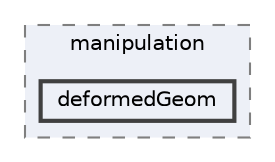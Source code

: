 digraph "applications/utilities/mesh/manipulation/deformedGeom"
{
 // LATEX_PDF_SIZE
  bgcolor="transparent";
  edge [fontname=Helvetica,fontsize=10,labelfontname=Helvetica,labelfontsize=10];
  node [fontname=Helvetica,fontsize=10,shape=box,height=0.2,width=0.4];
  compound=true
  subgraph clusterdir_15449a1ef4a09517cc5e2efa6b11565e {
    graph [ bgcolor="#edf0f7", pencolor="grey50", label="manipulation", fontname=Helvetica,fontsize=10 style="filled,dashed", URL="dir_15449a1ef4a09517cc5e2efa6b11565e.html",tooltip=""]
  dir_54b2d1b552f4375fa5ecc32982f8a3e9 [label="deformedGeom", fillcolor="#edf0f7", color="grey25", style="filled,bold", URL="dir_54b2d1b552f4375fa5ecc32982f8a3e9.html",tooltip=""];
  }
}
